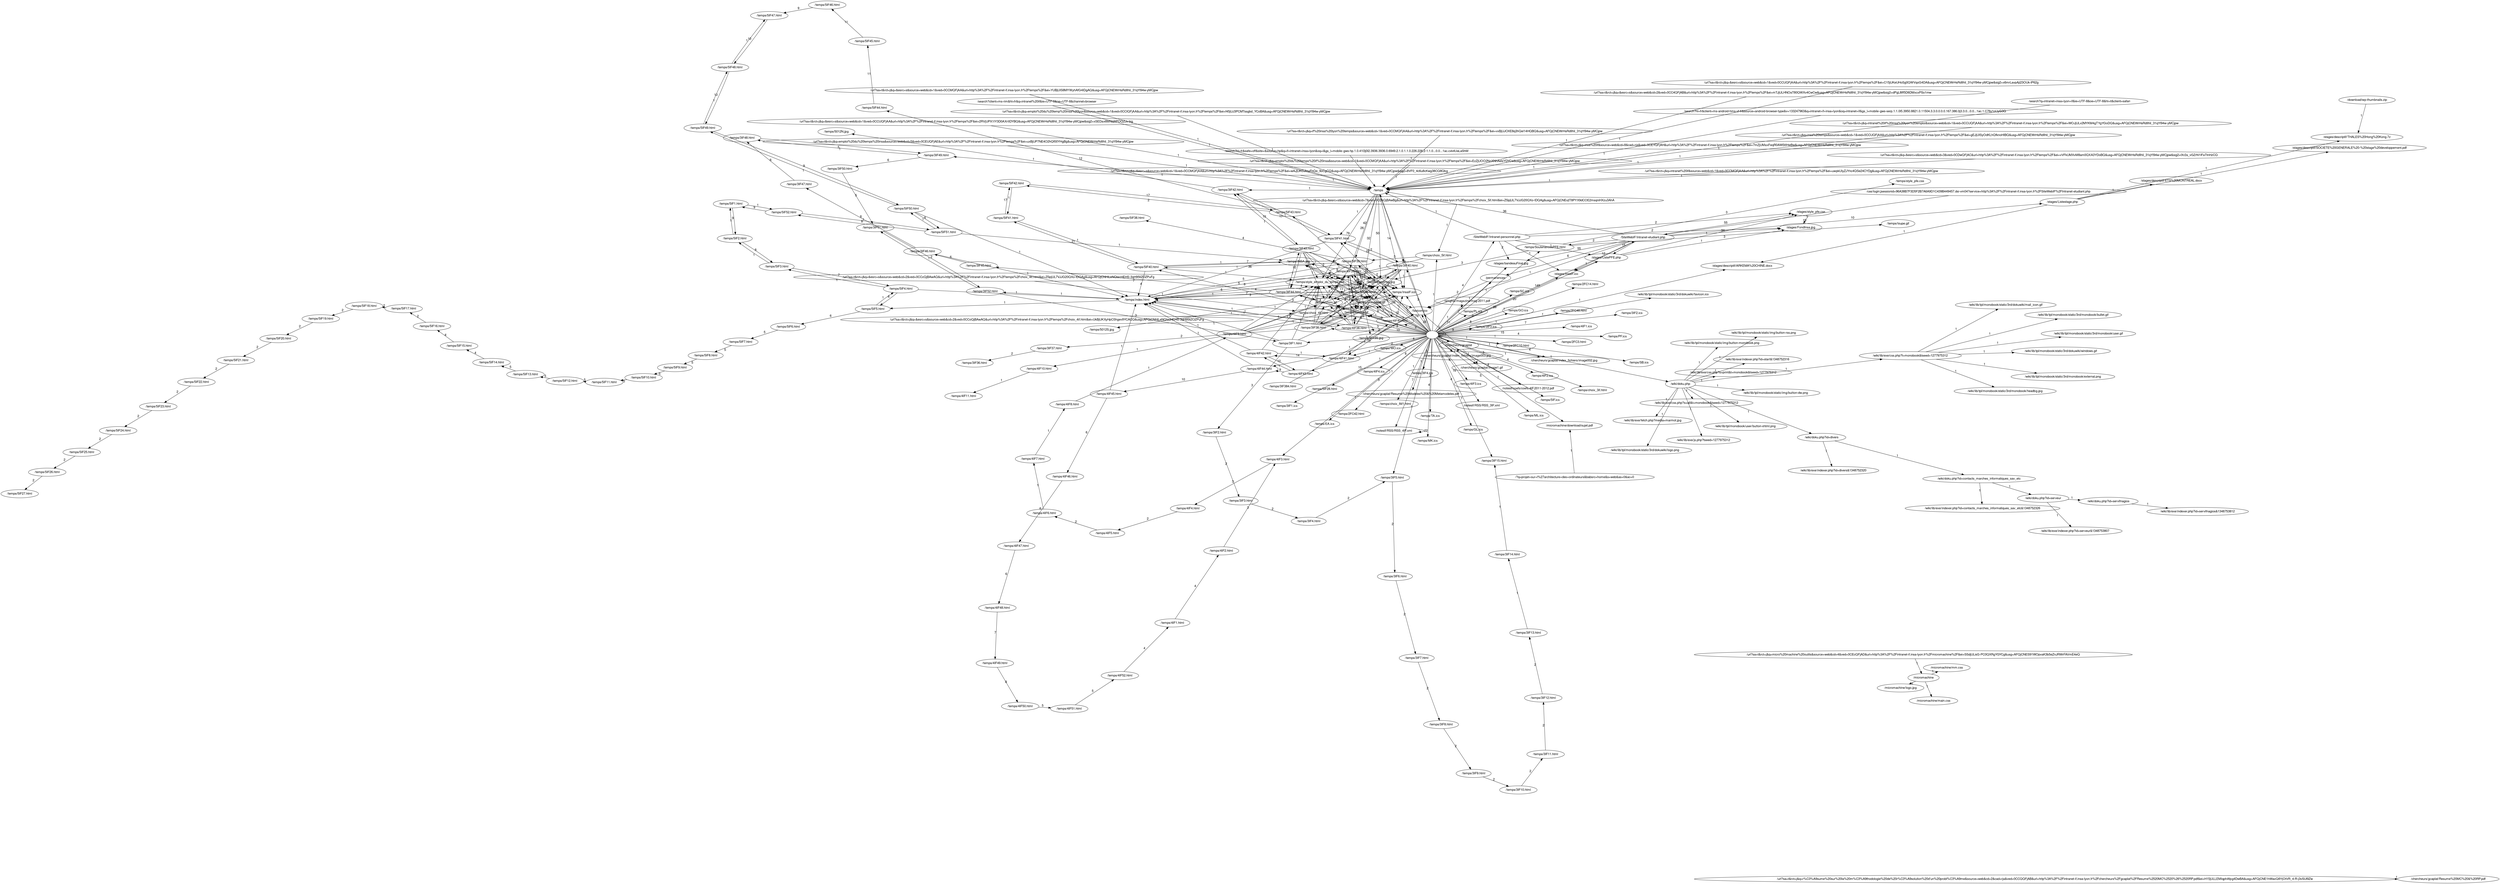 digraph {fontname="Helvetica,Arial,sans-serif";
node [fontname="Helvetica,Arial,sans-serif"];
edge [fontname="Helvetica,Arial,sans-serif"];
overlap = scale;layout=sfdp;
graph [ranksep=3, root=" node0 ", overlap=prism];
node0[label=""]
node0 -> node0[label="14"]
node1[label="/SiteWebIF/Intranet-etudiant.php"]
node0 -> node1[label="149"]
node2[label="/cas/login;jsessionid=96A38B7F3D5F2B7A6A9D1C439B449457.dsi-vm04?service=http%3A%2F%2Fintranet-if.insa-lyon.fr%2FSiteWebIF%2FIntranet-etudiant.php"]
node2 -> node1[label="1"]
node3[label="/SiteWebIF/Intranet-personnel.php"]
node0 -> node3[label="4"]
node4[label="/amghar/magazine/mag-2011.pdf"]
node0 -> node4[label="1"]
node5[label="/chercheurs/gcaplat"]
node0 -> node5[label="2"]
node6[label="/chercheurs/gcaplat/Resume%20MC%20&%20RP.pdf"]
node7[label="/url?sa=t&rct=j&q=r%C3%A9sume%20sur%20la%20m%C3%A9thodologie%20de%20r%C3%A9solution%20d'un%20probl%C3%A9me&source=web&cd=2&cad=rja&ved=0CCQQFjAB&url=http%3A%2F%2Fintranet-if.insa-lyon.fr%2Fchercheurs%2Fgcaplat%2FResume%2520MC%2520%26%2520RP.pdf&ei=H15jULLEMIqphAfpg4DwBA&usg=AFQjCNE1hWacQ8YjOtVR_4-R-j3vSUl9Zw"]
node7 -> node6[label="1"]
node8[label="/chercheurs/gcaplat/Resume%20Modeles%20&%20Metamodeles.pdf"]
node0 -> node8[label="1"]
node9[label="/chercheurs/gcaplat/image1.gif"]
node0 -> node9[label="1"]
node5 -> node9[label="1"]
node10[label="/chercheurs/gcaplat/index_fichiers/image002.jpg"]
node0 -> node10[label="1"]
node5 -> node10[label="1"]
node11[label="/chercheurs/gcaplat/index_fichiers/image003.jpg"]
node0 -> node11[label="1"]
node5 -> node11[label="1"]
node12[label="/favicon.ico"]
node0 -> node12[label="35"]
node1 -> node12[label="1"]
node5 -> node12[label="1"]
node13[label="/permanences"]
node13 -> node12[label="2"]
node14[label="/temps/3IF384.html"]
node14 -> node12[label="1"]
node15[label="/temps/5013S.jpg"]
node15 -> node12[label="1"]
node16[label="/temps/INSA.jpg"]
node16 -> node12[label="2"]
node17[label="/micromachine"]
node18[label="/url?sa=t&rct=j&q=micro%20machine%20outils&source=web&cd=4&ved=0CEcQFjAD&url=http%3A%2F%2Fintranet-if.insa-lyon.fr%2Fmicromachine%2F&ei=SSdjULisG-PC0QXRgYGYCg&usg=AFQjCNES91WOpvaK3b5eZnJRWrFAVmE4eQ"]
node18 -> node17[label="1"]
node19[label="/micromachine/download/sujet.pdf"]
node0 -> node19[label="1"]
node20[label="/?q=projet+sur+l%27architecture+des+ordinateurs&babsrc=home&s=web&as=0&ac=0"]
node20 -> node19[label="1"]
node21[label="/micromachine/logo.jpg"]
node17 -> node21[label="1"]
node22[label="/micromachine/main.css"]
node17 -> node22[label="1"]
node23[label="/micromachine/mm.css"]
node17 -> node23[label="1"]
node24[label="/notesif/RSS/RSS_3IF.xml"]
node0 -> node24[label="16"]
node25[label="/notesif/RSS/RSS_4IF.xml"]
node0 -> node25[label="7"]
node25 -> node25[label="22"]
node26[label="/notesif/coefs/coefs.4IF.2011-2012.pdf"]
node0 -> node26[label="1"]
node0 -> node13[label="5"]
node1 -> node13[label="6"]
node27[label="/stages/FondInsa.jpg"]
node1 -> node27[label="34"]
node3 -> node27[label="2"]
node28[label="/stages/ListePFE.php"]
node28 -> node27[label="1"]
node29[label="/stages/style_pfe.css"]
node29 -> node27[label="19"]
node30[label="/stages/InsaIF.ico"]
node0 -> node30[label="28"]
node1 -> node30[label="12"]
node3 -> node30[label="1"]
node28 -> node30[label="1"]
node0 -> node28[label="20"]
node1 -> node28[label="15"]
node3 -> node28[label="1"]
node31[label="/stages/Listestage.php"]
node1 -> node31[label="10"]
node32[label="/stages/bandeauFinal.jpg"]
node0 -> node32[label="1"]
node1 -> node32[label="55"]
node3 -> node32[label="2"]
node33[label="/stages/descriptif/ARKEMA%20CHINE.docx"]
node0 -> node33[label="1"]
node31 -> node33[label="1"]
node34[label="/stages/descriptif/ETS%20MONTREAL.docx"]
node31 -> node34[label="1"]
node35[label="/stages/descriptif/SOCIETE%20GENERALE%20-%20stage%20developpement.pdf"]
node31 -> node35[label="1"]
node36[label="/stages/descriptif/THALES%20Hong%20Kong.7z"]
node37[label="/download/wp-thumbnails.zip"]
node37 -> node36[label="1"]
node31 -> node36[label="1"]
node1 -> node29[label="55"]
node3 -> node29[label="2"]
node28 -> node29[label="1"]
node38[label="/temps"]
node0 -> node38[label="32"]
node1 -> node38[label="36"]
node3 -> node38[label="1"]
node39[label="/search?client=ms-rim&hl=fr&q=intranet%20if&ie=UTF-8&oe=UTF-8&channel=browser"]
node39 -> node38[label="1"]
node40[label="/search?hl=fr&client=ms-android-hms-vf-fr&source=android-browser-type&v=133247963&q=intranet+if+insa+lyon&oq=intranet+if&gs_l=mobile-gws-serp.1.1.0l5.3950.8821.0.11504.3.3.0.0.0.0.167.386.0j3.3.0...0.0...1ac.1.C76y1oUyG3Q"]
node40 -> node38[label="1"]
node41[label="/search?hl=fr&safe=off&site=&source=hp&q=if+intranet+insa+lyon&oq=i&gs_l=mobile-gws-hp.1.0.41l3j0l2.3936.3936.0.6949.2.1.0.1.1.0.226.226.2-1.1.0...0.0...1ac.cxk4UaLaShM"]
node41 -> node38[label="1"]
node42[label="/search?q=intranet+insa+lyon+if&ie=UTF-8&oe=UTF-8&hl=it&client=safari"]
node42 -> node38[label="1"]
node43[label="/url?sa=t&rct=j&q=&esrc=s&source=web&cd=1&ved=0CCMQFjAA&url=http%3A%2F%2Fintranet-if.insa-lyon.fr%2Ftemps%2F&ei=YUBjUIS8MYWyhAfG4IDgAQ&usg=AFQjCNEWrHsRdIlhli_31qYl94w-yMCjpw"]
node43 -> node38[label="1"]
node44[label="/url?sa=t&rct=j&q=&esrc=s&source=web&cd=1&ved=0CCMQFjAA&url=http%3A%2F%2Fintranet-if.insa-lyon.fr%2Ftemps%2F&ei=wAJjUKCJIouFhQe_9oCgCQ&usg=AFQjCNEWrHsRdIlhli_31qYl94w-yMCjpw&sig2=8VF0_4c6u8cKwg38CQ8Qbg"]
node44 -> node38[label="1"]
node45[label="/url?sa=t&rct=j&q=&esrc=s&source=web&cd=1&ved=0CCUQFjAA&url=http%3A%2F%2Fintranet-if.insa-lyon.fr%2Ftemps%2F&ei=2RVjUPX1IY3D0AXrtIDYBQ&usg=AFQjCNEWrHsRdIlhli_31qYl94w-yMCjpw&sig2=xSEDax6MNq3IPOQZJx-big"]
node45 -> node38[label="1"]
node46[label="/url?sa=t&rct=j&q=&esrc=s&source=web&cd=1&ved=0CCUQFjAA&url=http%3A%2F%2Fintranet-if.insa-lyon.fr%2Ftemps%2F&ei=C15jUKeUHoSg0QWVqoG4DA&usg=AFQjCNEWrHsRdIlhli_31qYl94w-yMCjpw&sig2=x6mrLavpAji23OUk-lP62g"]
node46 -> node38[label="1"]
node47[label="/url?sa=t&rct=j&q=&esrc=s&source=web&cd=2&ved=0CC4QFjAB&url=http%3A%2F%2Fintranet-if.insa-lyon.fr%2Ftemps%2F&ei=mTJjULHNOaT80QWXv4CwCw&usg=AFQjCNEWrHsRdIlhli_31qYl94w-yMCjpw&sig2=dPgL8lff5D6DMxcxPSo1mw"]
node47 -> node38[label="1"]
node48[label="/url?sa=t&rct=j&q=&esrc=s&source=web&cd=3&ved=0CDwQFjAC&url=http%3A%2F%2Fintranet-if.insa-lyon.fr%2Ftemps%2F&ei=vVFkUMXvM8am0QXA3YDoBQ&usg=AFQjCNEWrHsRdIlhli_31qYl94w-yMCjpw&sig2=lXr2a_vGZrN1IFaTtnHzCQ"]
node48 -> node38[label="1"]
node49[label="/url?sa=t&rct=j&q=emploi%20du%20temp%20insa%20lyon&source=web&cd=1&ved=0CCIQFjAA&url=http%3A%2F%2Fintranet-if.insa-lyon.fr%2Ftemps%2F&ei=f45jUJ3PCMTssgbd_YCoBA&usg=AFQjCNEWrHsRdIlhli_31qYl94w-yMCjpw"]
node49 -> node38[label="1"]
node50[label="/url?sa=t&rct=j&q=emploi%20du%20temps%20if%20insa&source=web&cd=1&ved=0CCMQFjAA&url=http%3A%2F%2Fintranet-if.insa-lyon.fr%2Ftemps%2F&ei=EzZjUOO2NoXNhAelsYDYCw&usg=AFQjCNEWrHsRdIlhli_31qYl94w-yMCjpw"]
node50 -> node38[label="1"]
node51[label="/url?sa=t&rct=j&q=emploi%20du%20temps%20insa&source=web&cd=5&ved=0CEUQFjAE&url=http%3A%2F%2Fintranet-if.insa-lyon.fr%2Ftemps%2F&ei=uxBjUP7NE4O2hQf00YHgBg&usg=AFQjCNEWrHsRdIlhli_31qYl94w-yMCjpw"]
node51 -> node38[label="1"]
node52[label="/url?sa=t&rct=j&q=if%20insa%20lyon%20temps&source=web&cd=1&ved=0CCMQFjAA&url=http%3A%2F%2Fintranet-if.insa-lyon.fr%2Ftemps%2F&ei=vxBjUJOXE8q3hQel14HQBQ&usg=AFQjCNEWrHsRdIlhli_31qYl94w-yMCjpw"]
node52 -> node38[label="1"]
node53[label="/url?sa=t&rct=j&q=insa%20if&source=web&cd=8&cad=rja&ved=0CEYQFjAH&url=http%3A%2F%2Fintranet-if.insa-lyon.fr%2Ftemps%2F&ei=7mZjUMaxFeqR0AWStIHwBw&usg=AFQjCNEWrHsRdIlhli_31qYl94w-yMCjpw"]
node53 -> node38[label="1"]
node54[label="/url?sa=t&rct=j&q=insa%20temps&source=web&cd=1&ved=0CCUQFjAA&url=http%3A%2F%2Fintranet-if.insa-lyon.fr%2Ftemps%2F&ei=gEJjUISyOdKLhQfknoHIBQ&usg=AFQjCNEWrHsRdIlhli_31qYl94w-yMCjpw"]
node54 -> node38[label="1"]
node55[label="/url?sa=t&rct=j&q=intranet%20if%20insa%20lyon%20emploi&source=web&cd=1&ved=0CCUQFjAA&url=http%3A%2F%2Fintranet-if.insa-lyon.fr%2Ftemps%2F&ei=WOJjULv2MYKM4gTYgYGoDQ&usg=AFQjCNEWrHsRdIlhli_31qYl94w-yMCjpw"]
node55 -> node38[label="1"]
node56[label="/url?sa=t&rct=j&q=intranet%20if&source=web&cd=1&ved=0CCMQFjAA&url=http%3A%2F%2Fintranet-if.insa-lyon.fr%2Ftemps%2F&ei=uwpkUIyZJYnc4QSe24CYDg&usg=AFQjCNEWrHsRdIlhli_31qYl94w-yMCjpw"]
node56 -> node38[label="1"]
node57[label="/temps/2FC10.html"]
node0 -> node57[label="1"]
node58[label="/temps/2FC14.html"]
node0 -> node58[label="1"]
node59[label="/temps/2FC3.html"]
node0 -> node59[label="1"]
node60[label="/temps/2FC42.html"]
node0 -> node60[label="1"]
node61[label="/temps/2FC48.html"]
node0 -> node61[label="1"]
node62[label="/temps/3IF1.html"]
node0 -> node62[label="1"]
node63[label="/temps/3IF52.html"]
node63 -> node62[label="3"]
node64[label="/temps/3IF1.ics"]
node0 -> node64[label="15"]
node65[label="/temps/3IF10.html"]
node66[label="/temps/3IF9.html"]
node66 -> node65[label="2"]
node67[label="/temps/3IF11.html"]
node65 -> node67[label="2"]
node68[label="/temps/3IF12.html"]
node67 -> node68[label="2"]
node69[label="/temps/3IF13.html"]
node68 -> node69[label="2"]
node70[label="/temps/3IF14.html"]
node69 -> node70[label="1"]
node71[label="/temps/3IF15.html"]
node0 -> node71[label="1"]
node70 -> node71[label="1"]
node72[label="/temps/3IF2.html"]
node62 -> node72[label="3"]
node73[label="/temps/3IF2.ics"]
node0 -> node73[label="7"]
node74[label="/temps/3IF3.html"]
node72 -> node74[label="2"]
node75[label="/temps/3IF3.ics"]
node0 -> node75[label="9"]
node76[label="/temps/3IF36.html"]
node77[label="/temps/3IF37.html"]
node77 -> node76[label="2"]
node78[label="/temps/3IF38.html"]
node78 -> node77[label="2"]
node0 -> node78[label="2"]
node79[label="/temps/3IF39.html"]
node79 -> node78[label="3"]
node0 -> node79[label="10"]
node38 -> node79[label="32"]
node78 -> node79[label="3"]
node80[label="/temps/3IF40.html"]
node80 -> node79[label="3"]
node81[label="/temps/index.html"]
node81 -> node79[label="7"]
node82[label="/temps/3IF4.html"]
node74 -> node82[label="2"]
node83[label="/temps/3IF4.ics"]
node0 -> node83[label="5"]
node0 -> node80[label="3"]
node38 -> node80[label="1"]
node79 -> node80[label="25"]
node84[label="/temps/3IF41.html"]
node84 -> node80[label="2"]
node0 -> node84[label="1"]
node38 -> node84[label="1"]
node80 -> node84[label="22"]
node85[label="/temps/3IF42.html"]
node85 -> node84[label="1"]
node38 -> node85[label="1"]
node84 -> node85[label="17"]
node86[label="/temps/3IF43.html"]
node86 -> node85[label="1"]
node85 -> node86[label="10"]
node87[label="/temps/3IF44.html"]
node87 -> node86[label="1"]
node0 -> node87[label="9"]
node86 -> node87[label="10"]
node88[label="/temps/3IF45.html"]
node87 -> node88[label="7"]
node89[label="/temps/3IF46.html"]
node88 -> node89[label="6"]
node90[label="/temps/3IF47.html"]
node89 -> node90[label="6"]
node91[label="/temps/3IF48.html"]
node90 -> node91[label="6"]
node92[label="/temps/3IF49.html"]
node92 -> node91[label="1"]
node38 -> node92[label="1"]
node91 -> node92[label="5"]
node93[label="/temps/3IF5.html"]
node0 -> node93[label="1"]
node82 -> node93[label="2"]
node94[label="/temps/3IF50.html"]
node92 -> node94[label="6"]
node95[label="/temps/3IF51.html"]
node94 -> node95[label="5"]
node63 -> node95[label="1"]
node95 -> node63[label="2"]
node81 -> node63[label="1"]
node96[label="/temps/3IF6.html"]
node93 -> node96[label="2"]
node97[label="/temps/3IF7.html"]
node96 -> node97[label="2"]
node98[label="/temps/3IF8.html"]
node97 -> node98[label="2"]
node98 -> node66[label="2"]
node99[label="/temps/4IF1.html"]
node100[label="/temps/4IF52.html"]
node100 -> node99[label="4"]
node101[label="/temps/4IF1.ics"]
node0 -> node101[label="15"]
node102[label="/temps/4IF10.html"]
node103[label="/temps/4IF9.html"]
node103 -> node102[label="1"]
node104[label="/temps/4IF11.html"]
node102 -> node104[label="1"]
node105[label="/temps/4IF2.html"]
node99 -> node105[label="4"]
node106[label="/temps/4IF2.ics"]
node0 -> node106[label="3"]
node107[label="/temps/4IF3.html"]
node0 -> node107[label="1"]
node105 -> node107[label="3"]
node108[label="/temps/4IF3.ics"]
node0 -> node108[label="6"]
node109[label="/temps/4IF38.html"]
node0 -> node109[label="10"]
node110[label="/temps/4IF39.html"]
node110 -> node109[label="4"]
node81 -> node109[label="1"]
node0 -> node110[label="35"]
node38 -> node110[label="26"]
node109 -> node110[label="7"]
node111[label="/temps/4IF40.html"]
node111 -> node110[label="1"]
node112[label="/temps/choix_4if.html"]
node112 -> node110[label="2"]
node81 -> node110[label="5"]
node113[label="/temps/4IF4.html"]
node107 -> node113[label="3"]
node114[label="/temps/4IF4.ics"]
node0 -> node114[label="6"]
node0 -> node111[label="2"]
node110 -> node111[label="25"]
node115[label="/temps/4IF41.html"]
node115 -> node111[label="1"]
node0 -> node115[label="2"]
node111 -> node115[label="19"]
node116[label="/temps/4IF42.html"]
node116 -> node115[label="1"]
node115 -> node116[label="14"]
node117[label="/temps/4IF43.html"]
node117 -> node116[label="1"]
node0 -> node117[label="1"]
node116 -> node117[label="10"]
node118[label="/temps/4IF44.html"]
node0 -> node118[label="4"]
node117 -> node118[label="9"]
node119[label="/temps/4IF45.html"]
node118 -> node119[label="10"]
node120[label="/temps/4IF46.html"]
node119 -> node120[label="6"]
node121[label="/temps/4IF47.html"]
node120 -> node121[label="6"]
node122[label="/temps/4IF48.html"]
node121 -> node122[label="6"]
node123[label="/temps/4IF49.html"]
node122 -> node123[label="7"]
node124[label="/temps/4IF5.html"]
node113 -> node124[label="2"]
node125[label="/temps/4IF50.html"]
node123 -> node125[label="8"]
node126[label="/temps/4IF51.html"]
node125 -> node126[label="5"]
node126 -> node100[label="5"]
node127[label="/temps/4IF6.html"]
node124 -> node127[label="2"]
node128[label="/temps/4IF7.html"]
node127 -> node128[label="1"]
node129[label="/temps/4IF8.html"]
node128 -> node129[label="1"]
node129 -> node103[label="1"]
node130[label="/temps/5012N.jpg"]
node85 -> node130[label="1"]
node131[label="/temps/5012S.jpg"]
node79 -> node131[label="1"]
node132[label="/temps/5IF39.html"]
node132 -> node15[label="1"]
node133[label="/temps/5IF.ics"]
node0 -> node133[label="4"]
node134[label="/temps/5IF1.html"]
node135[label="/temps/5IF2.html"]
node135 -> node134[label="1"]
node136[label="/temps/5IF52.html"]
node136 -> node134[label="9"]
node137[label="/temps/5IF10.html"]
node138[label="/temps/5IF9.html"]
node138 -> node137[label="5"]
node139[label="/temps/5IF11.html"]
node137 -> node139[label="5"]
node140[label="/temps/5IF12.html"]
node139 -> node140[label="5"]
node141[label="/temps/5IF13.html"]
node140 -> node141[label="5"]
node142[label="/temps/5IF14.html"]
node141 -> node142[label="5"]
node143[label="/temps/5IF15.html"]
node142 -> node143[label="4"]
node144[label="/temps/5IF16.html"]
node143 -> node144[label="4"]
node145[label="/temps/5IF17.html"]
node144 -> node145[label="2"]
node146[label="/temps/5IF18.html"]
node145 -> node146[label="2"]
node147[label="/temps/5IF19.html"]
node146 -> node147[label="2"]
node134 -> node135[label="9"]
node148[label="/temps/5IF3.html"]
node148 -> node135[label="1"]
node149[label="/temps/5IF20.html"]
node147 -> node149[label="2"]
node150[label="/temps/5IF21.html"]
node149 -> node150[label="2"]
node151[label="/temps/5IF22.html"]
node150 -> node151[label="2"]
node152[label="/temps/5IF23.html"]
node151 -> node152[label="2"]
node153[label="/temps/5IF24.html"]
node152 -> node153[label="2"]
node154[label="/temps/5IF25.html"]
node153 -> node154[label="2"]
node155[label="/temps/5IF26.html"]
node154 -> node155[label="2"]
node156[label="/temps/5IF27.html"]
node155 -> node156[label="2"]
node157[label="/temps/5IF28.html"]
node0 -> node157[label="1"]
node135 -> node148[label="8"]
node158[label="/temps/5IF4.html"]
node158 -> node148[label="1"]
node159[label="/temps/5IF38.html"]
node132 -> node159[label="4"]
node0 -> node132[label="18"]
node38 -> node132[label="42"]
node160[label="/temps/5IF40.html"]
node160 -> node132[label="7"]
node161[label="/temps/choix_5if.html"]
node161 -> node132[label="3"]
node81 -> node132[label="5"]
node148 -> node158[label="7"]
node162[label="/temps/5IF5.html"]
node162 -> node158[label="1"]
node0 -> node160[label="3"]
node132 -> node160[label="36"]
node163[label="/temps/5IF41.html"]
node163 -> node160[label="1"]
node160 -> node163[label="21"]
node164[label="/temps/5IF42.html"]
node164 -> node163[label="1"]
node163 -> node164[label="17"]
node165[label="/temps/5IF43.html"]
node165 -> node164[label="2"]
node0 -> node165[label="2"]
node164 -> node165[label="17"]
node166[label="/temps/5IF44.html"]
node165 -> node166[label="12"]
node167[label="/temps/5IF45.html"]
node166 -> node167[label="11"]
node168[label="/temps/5IF46.html"]
node167 -> node168[label="11"]
node169[label="/temps/5IF47.html"]
node168 -> node169[label="9"]
node170[label="/temps/5IF48.html"]
node170 -> node169[label="1"]
node169 -> node170[label="10"]
node171[label="/temps/5IF49.html"]
node171 -> node170[label="1"]
node170 -> node171[label="10"]
node172[label="/temps/5IF50.html"]
node172 -> node171[label="1"]
node158 -> node162[label="6"]
node81 -> node162[label="1"]
node171 -> node172[label="9"]
node173[label="/temps/5IF51.html"]
node173 -> node172[label="1"]
node172 -> node173[label="8"]
node136 -> node173[label="1"]
node134 -> node136[label="1"]
node173 -> node136[label="8"]
node174[label="/temps/5IF6.html"]
node162 -> node174[label="6"]
node175[label="/temps/5IF7.html"]
node174 -> node175[label="5"]
node176[label="/temps/5IF8.html"]
node175 -> node176[label="5"]
node176 -> node138[label="5"]
node177[label="/temps/EA.ics"]
node0 -> node177[label="3"]
node178[label="/temps/FondInsa.jpg"]
node0 -> node178[label="3"]
node38 -> node178[label="50"]
node78 -> node178[label="1"]
node79 -> node178[label="6"]
node80 -> node178[label="2"]
node86 -> node178[label="1"]
node87 -> node178[label="4"]
node109 -> node178[label="4"]
node110 -> node178[label="19"]
node111 -> node178[label="1"]
node103 -> node178[label="1"]
node132 -> node178[label="8"]
node179[label="/temps/SoutenancesPFE.html"]
node179 -> node178[label="3"]
node112 -> node178[label="2"]
node81 -> node178[label="4"]
node180[label="/temps/style_emploi_du_temps.css"]
node180 -> node178[label="46"]
node181[label="/temps/GL.ics"]
node0 -> node181[label="4"]
node182[label="/temps/GO.ics"]
node0 -> node182[label="8"]
node0 -> node16[label="2"]
node79 -> node16[label="2"]
node110 -> node16[label="2"]
node160 -> node16[label="1"]
node173 -> node16[label="1"]
node183[label="/temps/InsaIF.ico"]
node0 -> node183[label="74"]
node38 -> node183[label="14"]
node62 -> node183[label="1"]
node78 -> node183[label="1"]
node80 -> node183[label="1"]
node86 -> node183[label="1"]
node87 -> node183[label="1"]
node110 -> node183[label="15"]
node111 -> node183[label="1"]
node132 -> node183[label="2"]
node112 -> node183[label="2"]
node184[label="/temps/MK.ics"]
node0 -> node184[label="4"]
node185[label="/temps/ML.ics"]
node0 -> node185[label="5"]
node186[label="/temps/PF.ics"]
node0 -> node186[label="4"]
node187[label="/temps/PL.ics"]
node0 -> node187[label="11"]
node188[label="/temps/SB.ics"]
node0 -> node188[label="4"]
node189[label="/temps/SC.ics"]
node0 -> node189[label="3"]
node0 -> node179[label="1"]
node1 -> node179[label="2"]
node190[label="/temps/TA.ics"]
node0 -> node190[label="2"]
node191[label="/temps/WO.ics"]
node0 -> node191[label="4"]
node192[label="/temps/choix.gif"]
node0 -> node192[label="3"]
node78 -> node192[label="1"]
node79 -> node192[label="37"]
node80 -> node192[label="3"]
node86 -> node192[label="1"]
node87 -> node192[label="4"]
node109 -> node192[label="5"]
node110 -> node192[label="44"]
node111 -> node192[label="1"]
node103 -> node192[label="1"]
node132 -> node192[label="40"]
node193[label="/temps/choix_3if.html"]
node0 -> node193[label="4"]
node0 -> node112[label="3"]
node194[label="/url?sa=t&rct=j&q=&esrc=s&source=web&cd=2&ved=0CCcQjBAwAQ&url=http%3A%2F%2Fintranet-if.insa-lyon.fr%2Ftemps%2Fchoix_4if.html&ei=ZSpjUL7VJJG20QXo-IDQAg&usg=AFQjCNHiLeNQtecHEHS-3qH95llZOZPuFg"]
node194 -> node112[label="1"]
node195[label="/url?sa=t&rct=j&q=&esrc=s&source=web&cd=2&ved=0CCoQjBAwAQ&url=http%3A%2F%2Fintranet-if.insa-lyon.fr%2Ftemps%2Fchoix_4if.html&ei=UkBjUKXyHpCShgev9YCACQ&usg=AFQjCNHiLeNQtecHEHS-3qH95llZOZPuFg"]
node195 -> node112[label="1"]
node0 -> node161[label="1"]
node196[label="/url?sa=t&rct=j&q=&esrc=s&source=web&cd=7&ved=0CDkQjBAwBg&url=http%3A%2F%2Fintranet-if.insa-lyon.fr%2Ftemps%2Fchoix_5if.html&ei=ZSpjUL7VJJG20QXo-IDQAg&usg=AFQjCNEvjlT8PYX9dCOE2msqniHXzu3AhA"]
node196 -> node161[label="1"]
node197[label="/temps/choix_IM1.html"]
node0 -> node197[label="1"]
node0 -> node81[label="5"]
node62 -> node81[label="1"]
node79 -> node81[label="3"]
node84 -> node81[label="1"]
node87 -> node81[label="1"]
node89 -> node81[label="1"]
node109 -> node81[label="1"]
node110 -> node81[label="6"]
node116 -> node81[label="1"]
node118 -> node81[label="1"]
node119 -> node81[label="1"]
node158 -> node81[label="1"]
node160 -> node81[label="4"]
node172 -> node81[label="1"]
node198[label="/temps/loupe.gif"]
node179 -> node198[label="3"]
node199[label="/temps/precedent.gif"]
node0 -> node199[label="3"]
node78 -> node199[label="1"]
node79 -> node199[label="37"]
node80 -> node199[label="3"]
node86 -> node199[label="1"]
node87 -> node199[label="4"]
node109 -> node199[label="5"]
node110 -> node199[label="44"]
node111 -> node199[label="1"]
node103 -> node199[label="1"]
node132 -> node199[label="38"]
node0 -> node180[label="9"]
node38 -> node180[label="79"]
node62 -> node180[label="1"]
node78 -> node180[label="1"]
node79 -> node180[label="11"]
node80 -> node180[label="1"]
node86 -> node180[label="1"]
node87 -> node180[label="4"]
node109 -> node180[label="5"]
node110 -> node180[label="21"]
node111 -> node180[label="3"]
node116 -> node180[label="1"]
node103 -> node180[label="1"]
node132 -> node180[label="9"]
node160 -> node180[label="1"]
node112 -> node180[label="4"]
node161 -> node180[label="1"]
node81 -> node180[label="6"]
node200[label="/temps/style_pfe.css"]
node179 -> node200[label="3"]
node201[label="/temps/suivant.gif"]
node0 -> node201[label="3"]
node78 -> node201[label="1"]
node79 -> node201[label="37"]
node80 -> node201[label="3"]
node86 -> node201[label="1"]
node87 -> node201[label="4"]
node109 -> node201[label="6"]
node110 -> node201[label="44"]
node111 -> node201[label="1"]
node103 -> node201[label="1"]
node132 -> node201[label="40"]
node202[label="/wiki/doku.php"]
node0 -> node202[label="1"]
node203[label="/wiki/doku.php?id=contacts_marches_informatiques_sav_etc"]
node204[label="/wiki/doku.php?id=divers"]
node204 -> node203[label="1"]
node202 -> node204[label="1"]
node205[label="/wiki/doku.php?id=serveur"]
node203 -> node205[label="1"]
node206[label="/wiki/doku.php?id=servifnagios"]
node205 -> node206[label="1"]
node207[label="/wiki/lib/exe/css.php?s=all&t=monobook&tseed=1277975312"]
node202 -> node207[label="1"]
node208[label="/wiki/lib/exe/css.php?s=print&t=monobook&tseed=1277975312"]
node202 -> node208[label="1"]
node209[label="/wiki/lib/exe/css.php?t=monobook&tseed=1277975312"]
node202 -> node209[label="1"]
node210[label="/wiki/lib/exe/fetch.php?media=marmot.jpg"]
node202 -> node210[label="1"]
node211[label="/wiki/lib/exe/indexer.php?id=contacts_marches_informatiques_sav_etc&1348752326"]
node203 -> node211[label="1"]
node212[label="/wiki/lib/exe/indexer.php?id=divers&1348752320"]
node204 -> node212[label="1"]
node213[label="/wiki/lib/exe/indexer.php?id=serveur&1348753807"]
node205 -> node213[label="1"]
node214[label="/wiki/lib/exe/indexer.php?id=servifnagios&1348753812"]
node206 -> node214[label="1"]
node215[label="/wiki/lib/exe/indexer.php?id=start&1348752316"]
node202 -> node215[label="1"]
node216[label="/wiki/lib/exe/js.php?tseed=1277975312"]
node202 -> node216[label="1"]
node217[label="/wiki/lib/tpl/monobook/static/3rd/dokuwiki/favicon.ico"]
node0 -> node217[label="1"]
node218[label="/wiki/lib/tpl/monobook/static/3rd/dokuwiki/logo.png"]
node202 -> node218[label="1"]
node219[label="/wiki/lib/tpl/monobook/static/3rd/dokuwiki/mail_icon.gif"]
node209 -> node219[label="1"]
node220[label="/wiki/lib/tpl/monobook/static/3rd/dokuwiki/windows.gif"]
node209 -> node220[label="1"]
node221[label="/wiki/lib/tpl/monobook/static/3rd/monobook/bullet.gif"]
node209 -> node221[label="1"]
node222[label="/wiki/lib/tpl/monobook/static/3rd/monobook/external.png"]
node209 -> node222[label="1"]
node223[label="/wiki/lib/tpl/monobook/static/3rd/monobook/headbg.jpg"]
node209 -> node223[label="1"]
node224[label="/wiki/lib/tpl/monobook/static/3rd/monobook/user.gif"]
node209 -> node224[label="1"]
node225[label="/wiki/lib/tpl/monobook/static/img/button-dw.png"]
node202 -> node225[label="1"]
node226[label="/wiki/lib/tpl/monobook/static/img/button-monobook.png"]
node202 -> node226[label="1"]
node227[label="/wiki/lib/tpl/monobook/static/img/button-rss.png"]
node202 -> node227[label="1"]
node228[label="/wiki/lib/tpl/monobook/user/button-xhtml.png"]
node202 -> node228[label="1"]
}
